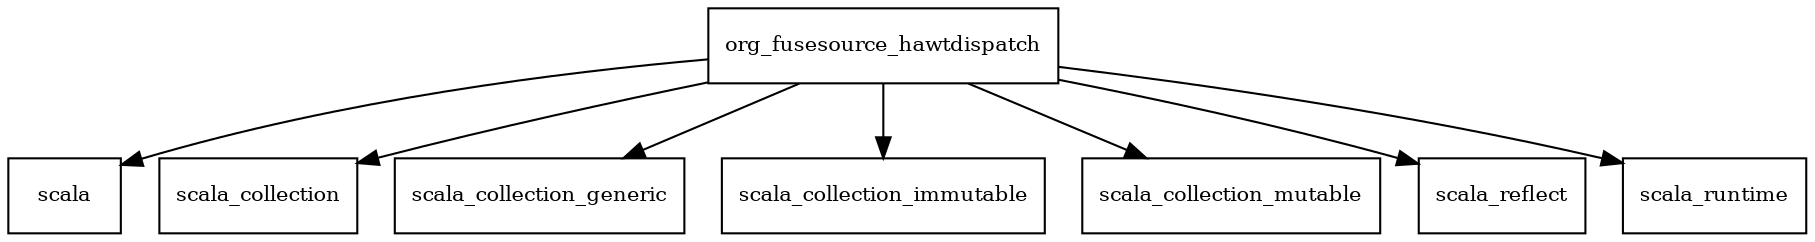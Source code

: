digraph hawtdispatch_scala_1_22_package_dependencies {
  node [shape = box, fontsize=10.0];
  org_fusesource_hawtdispatch -> scala;
  org_fusesource_hawtdispatch -> scala_collection;
  org_fusesource_hawtdispatch -> scala_collection_generic;
  org_fusesource_hawtdispatch -> scala_collection_immutable;
  org_fusesource_hawtdispatch -> scala_collection_mutable;
  org_fusesource_hawtdispatch -> scala_reflect;
  org_fusesource_hawtdispatch -> scala_runtime;
}
